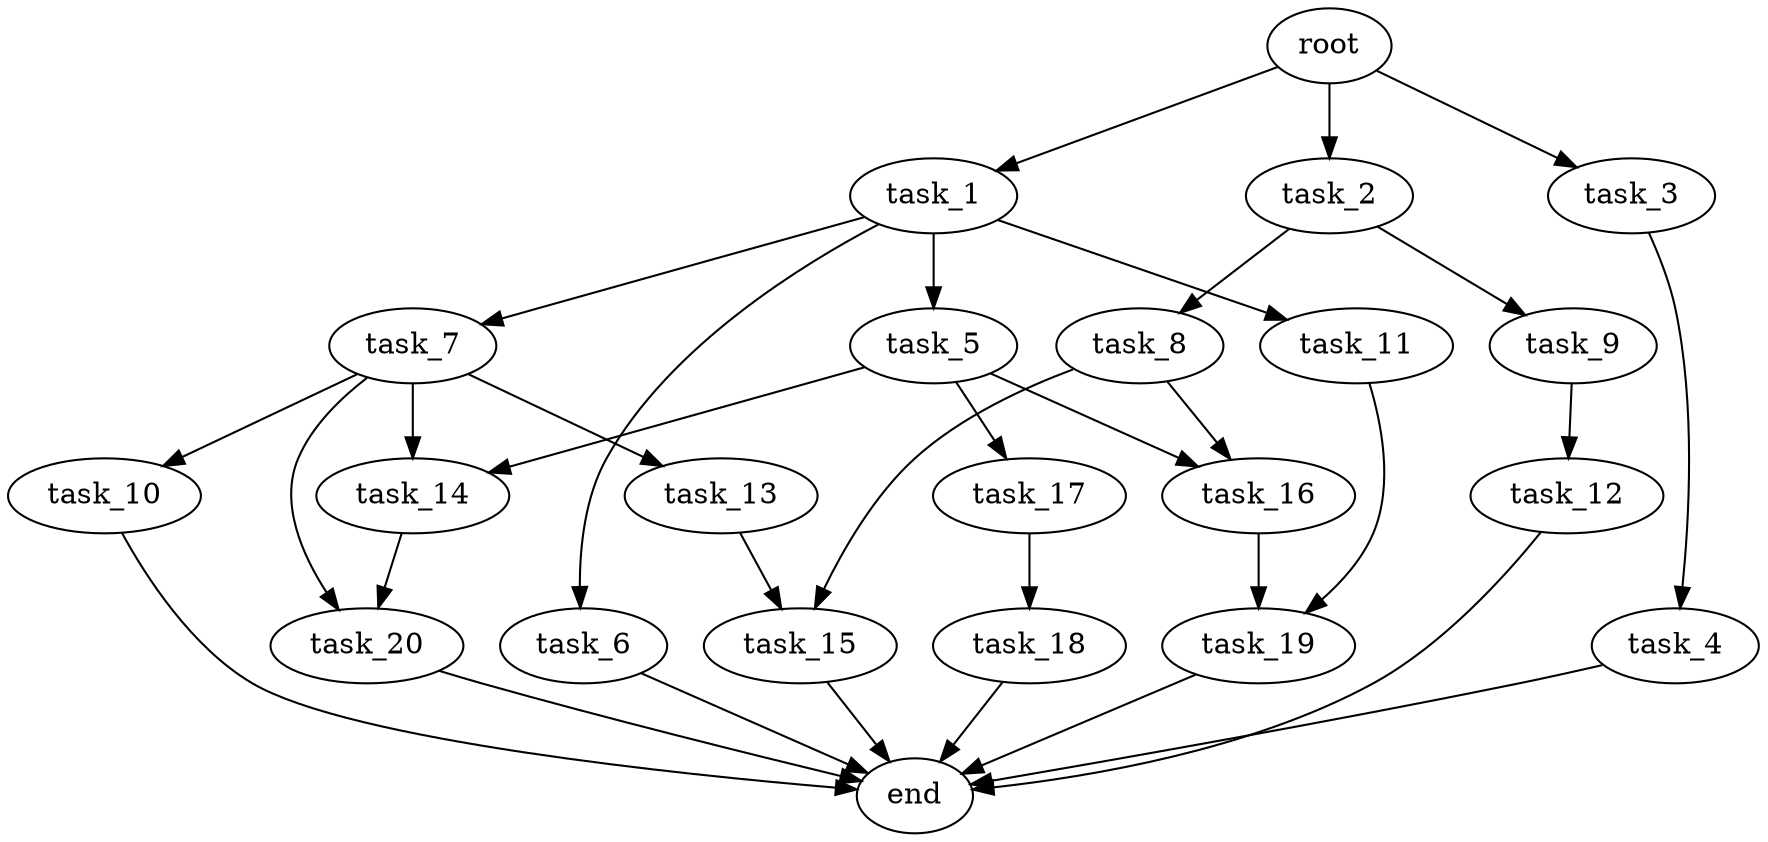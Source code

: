 digraph G {
  root [size="0.000000e+00"];
  task_1 [size="2.579606e+09"];
  task_2 [size="9.108134e+09"];
  task_3 [size="9.141825e+09"];
  task_4 [size="6.710525e+08"];
  task_5 [size="3.881603e+09"];
  task_6 [size="3.974153e+09"];
  task_7 [size="3.261942e+09"];
  task_8 [size="2.762732e+09"];
  task_9 [size="4.582114e+09"];
  task_10 [size="8.734789e+09"];
  task_11 [size="7.865720e+09"];
  task_12 [size="6.230956e+09"];
  task_13 [size="5.226098e+09"];
  task_14 [size="4.196519e+09"];
  task_15 [size="4.145010e+09"];
  task_16 [size="1.482849e+09"];
  task_17 [size="5.879753e+09"];
  task_18 [size="7.584016e+09"];
  task_19 [size="9.396560e+09"];
  task_20 [size="9.249357e+09"];
  end [size="0.000000e+00"];

  root -> task_1 [size="1.000000e-12"];
  root -> task_2 [size="1.000000e-12"];
  root -> task_3 [size="1.000000e-12"];
  task_1 -> task_5 [size="3.881603e+08"];
  task_1 -> task_6 [size="3.974153e+08"];
  task_1 -> task_7 [size="3.261942e+08"];
  task_1 -> task_11 [size="7.865720e+08"];
  task_2 -> task_8 [size="2.762732e+08"];
  task_2 -> task_9 [size="4.582114e+08"];
  task_3 -> task_4 [size="6.710525e+07"];
  task_4 -> end [size="1.000000e-12"];
  task_5 -> task_14 [size="2.098259e+08"];
  task_5 -> task_16 [size="7.414246e+07"];
  task_5 -> task_17 [size="5.879753e+08"];
  task_6 -> end [size="1.000000e-12"];
  task_7 -> task_10 [size="8.734789e+08"];
  task_7 -> task_13 [size="5.226098e+08"];
  task_7 -> task_14 [size="2.098259e+08"];
  task_7 -> task_20 [size="4.624678e+08"];
  task_8 -> task_15 [size="2.072505e+08"];
  task_8 -> task_16 [size="7.414246e+07"];
  task_9 -> task_12 [size="6.230956e+08"];
  task_10 -> end [size="1.000000e-12"];
  task_11 -> task_19 [size="4.698280e+08"];
  task_12 -> end [size="1.000000e-12"];
  task_13 -> task_15 [size="2.072505e+08"];
  task_14 -> task_20 [size="4.624678e+08"];
  task_15 -> end [size="1.000000e-12"];
  task_16 -> task_19 [size="4.698280e+08"];
  task_17 -> task_18 [size="7.584016e+08"];
  task_18 -> end [size="1.000000e-12"];
  task_19 -> end [size="1.000000e-12"];
  task_20 -> end [size="1.000000e-12"];
}
